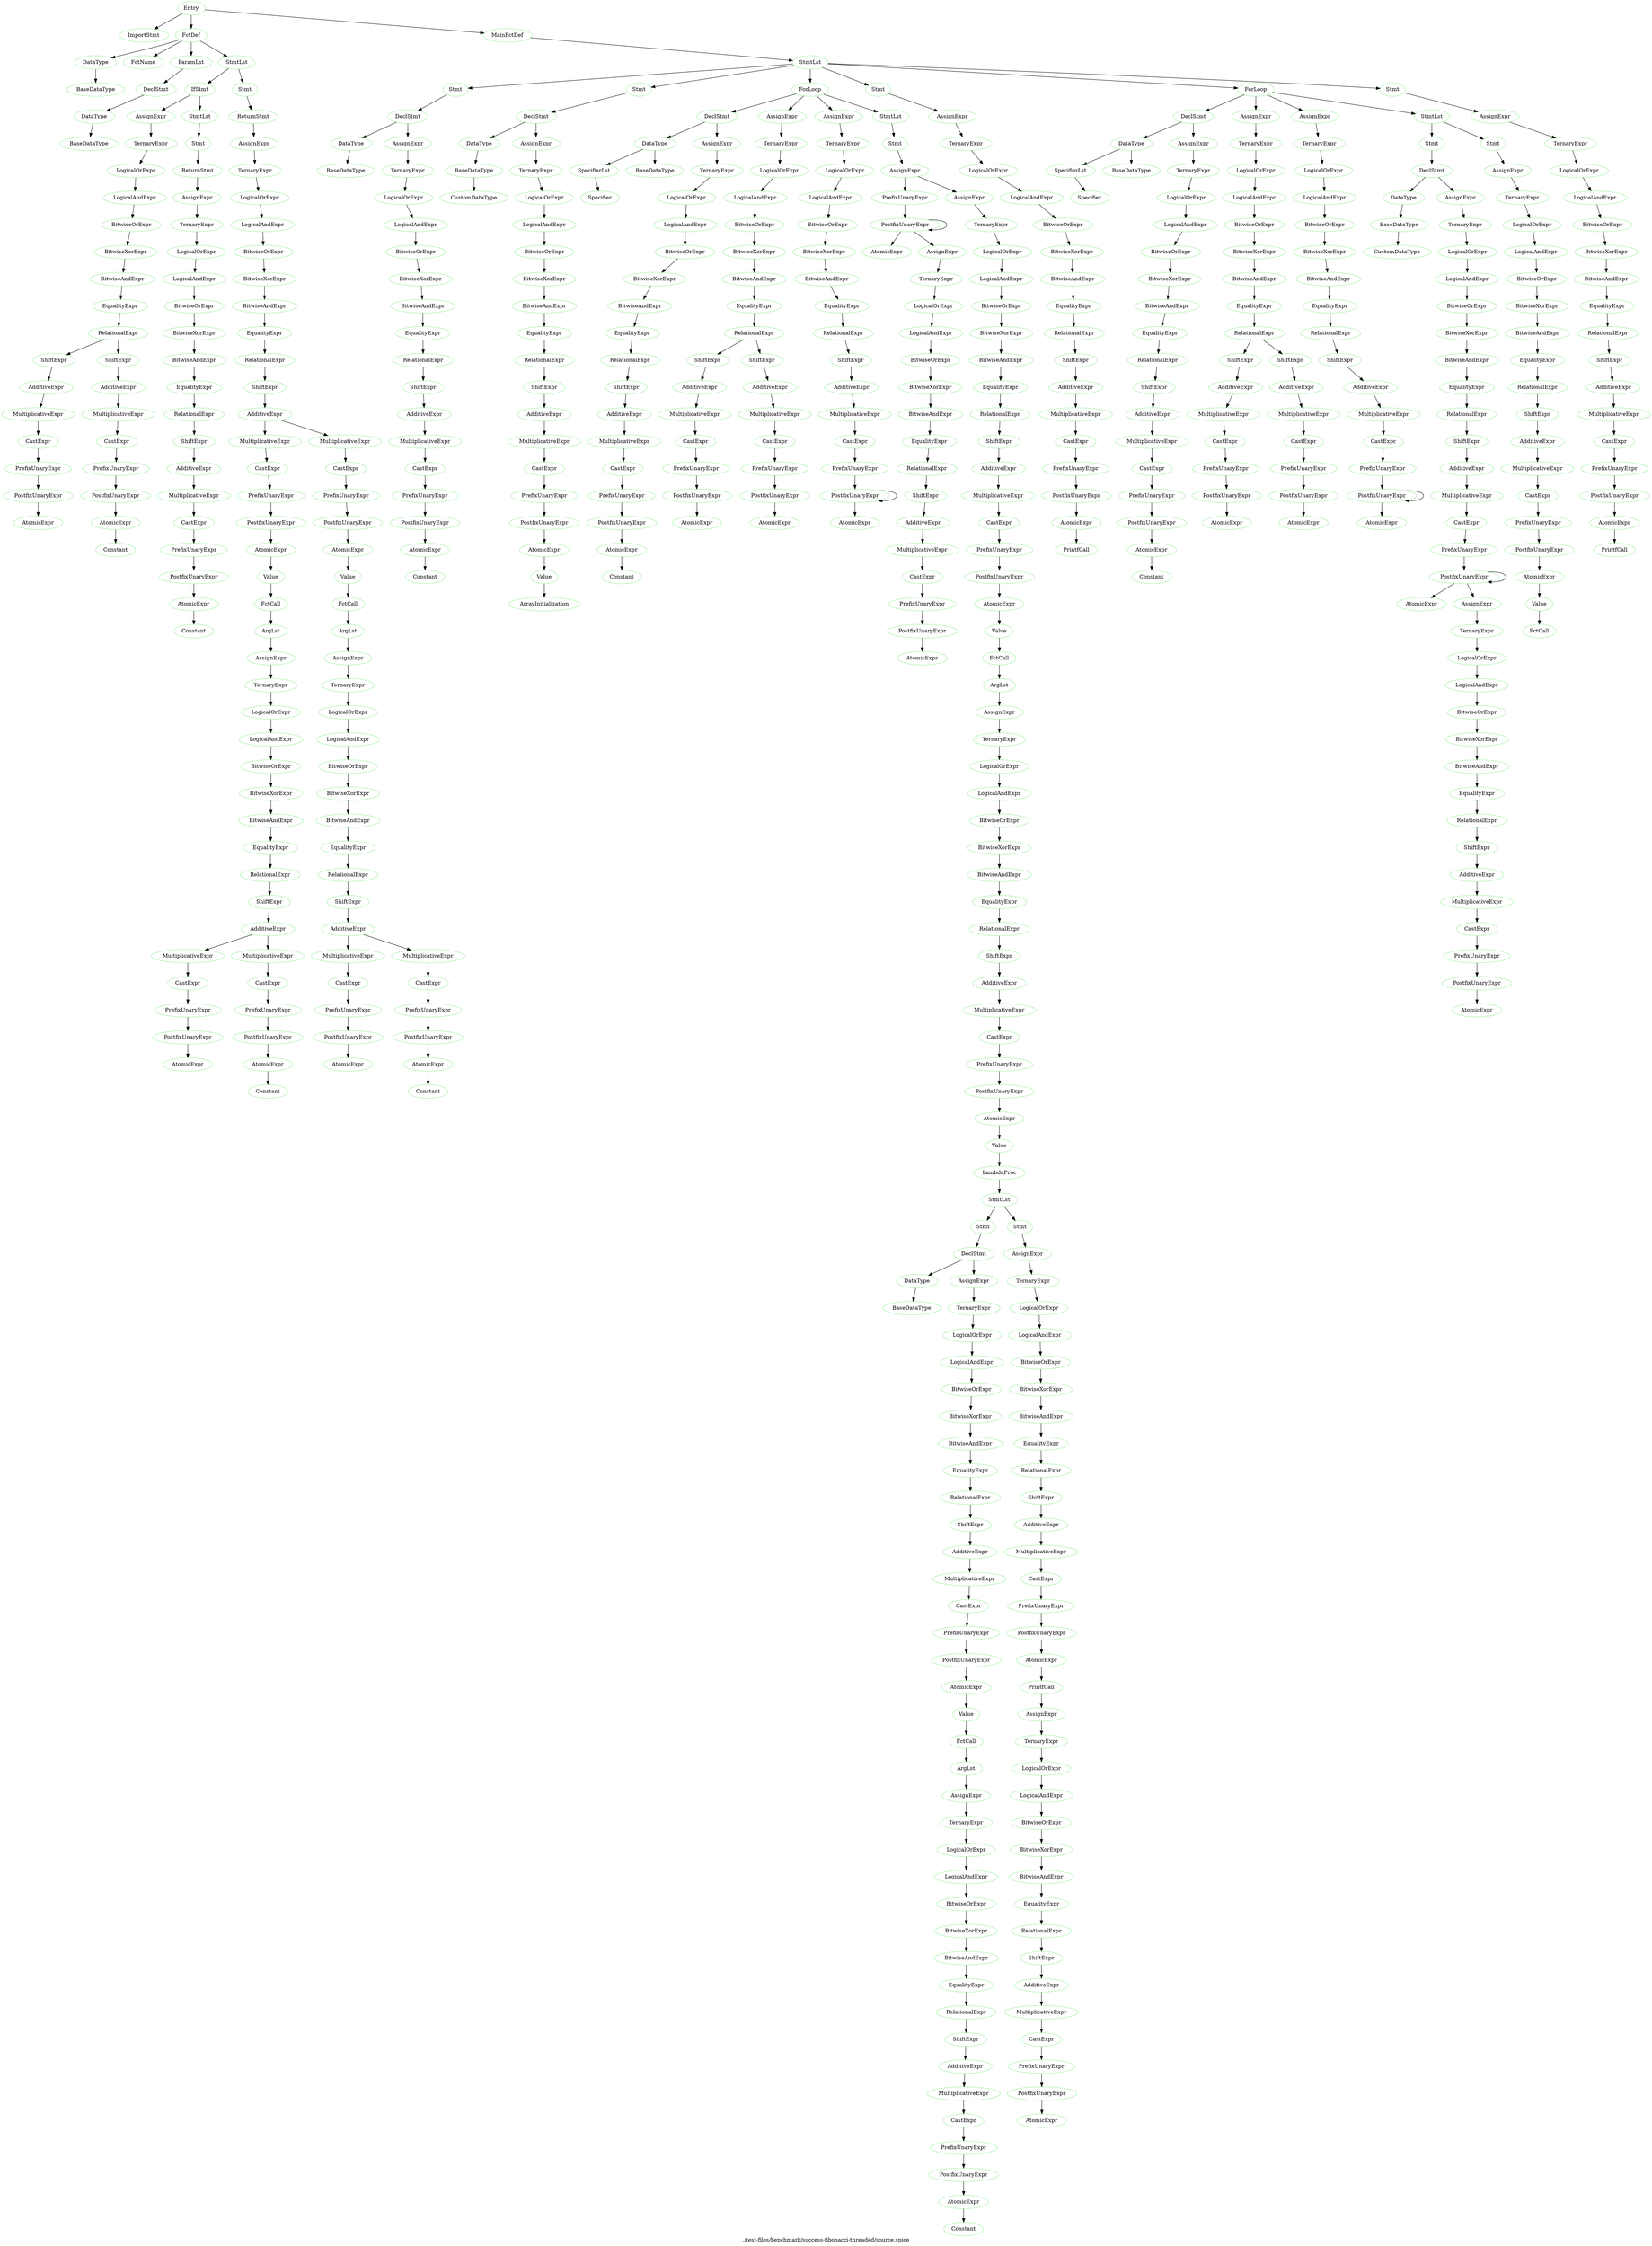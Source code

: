 digraph {
 rankdir="TB";
 label="./test-files/benchmark/success-fibonacci-threaded/source.spice";
 L1C1_Entry [color="lightgreen",label="Entry"];
 L1C1_ImportStmt [color="lightgreen",label="ImportStmt"];
 L1C1_Entry -> L1C1_ImportStmt;
 L3C1_FctDef [color="lightgreen",label="FctDef"];
 L1C1_Entry -> L3C1_FctDef;
 L3C3_DataType [color="lightgreen",label="DataType"];
 L3C1_FctDef -> L3C3_DataType;
 L3C3_BaseDataType [color="lightgreen",label="BaseDataType"];
 L3C3_DataType -> L3C3_BaseDataType;
 L3C8_FctName [color="lightgreen",label="FctName"];
 L3C1_FctDef -> L3C8_FctName;
 L3C12_ParamLst [color="lightgreen",label="ParamLst"];
 L3C1_FctDef -> L3C12_ParamLst;
 L3C12_DeclStmt [color="lightgreen",label="DeclStmt"];
 L3C12_ParamLst -> L3C12_DeclStmt;
 L3C12_DataType [color="lightgreen",label="DataType"];
 L3C12_DeclStmt -> L3C12_DataType;
 L3C12_BaseDataType [color="lightgreen",label="BaseDataType"];
 L3C12_DataType -> L3C12_BaseDataType;
 L4C5_StmtLst [color="lightgreen",label="StmtLst"];
 L3C1_FctDef -> L4C5_StmtLst;
 L4C5_IfStmt [color="lightgreen",label="IfStmt"];
 L4C5_StmtLst -> L4C5_IfStmt;
 L4C8_AssignExpr [color="lightgreen",label="AssignExpr"];
 L4C5_IfStmt -> L4C8_AssignExpr;
 L4C8_TernaryExpr [color="lightgreen",label="TernaryExpr"];
 L4C8_AssignExpr -> L4C8_TernaryExpr;
 L4C8_LogicalOrExpr [color="lightgreen",label="LogicalOrExpr"];
 L4C8_TernaryExpr -> L4C8_LogicalOrExpr;
 L4C8_LogicalAndExpr [color="lightgreen",label="LogicalAndExpr"];
 L4C8_LogicalOrExpr -> L4C8_LogicalAndExpr;
 L4C8_BitwiseOrExpr [color="lightgreen",label="BitwiseOrExpr"];
 L4C8_LogicalAndExpr -> L4C8_BitwiseOrExpr;
 L4C8_BitwiseXorExpr [color="lightgreen",label="BitwiseXorExpr"];
 L4C8_BitwiseOrExpr -> L4C8_BitwiseXorExpr;
 L4C8_BitwiseAndExpr [color="lightgreen",label="BitwiseAndExpr"];
 L4C8_BitwiseXorExpr -> L4C8_BitwiseAndExpr;
 L4C8_EqualityExpr [color="lightgreen",label="EqualityExpr"];
 L4C8_BitwiseAndExpr -> L4C8_EqualityExpr;
 L4C8_RelationalExpr [color="lightgreen",label="RelationalExpr"];
 L4C8_EqualityExpr -> L4C8_RelationalExpr;
 L4C8_ShiftExpr [color="lightgreen",label="ShiftExpr"];
 L4C8_RelationalExpr -> L4C8_ShiftExpr;
 L4C8_AdditiveExpr [color="lightgreen",label="AdditiveExpr"];
 L4C8_ShiftExpr -> L4C8_AdditiveExpr;
 L4C8_MultiplicativeExpr [color="lightgreen",label="MultiplicativeExpr"];
 L4C8_AdditiveExpr -> L4C8_MultiplicativeExpr;
 L4C8_CastExpr [color="lightgreen",label="CastExpr"];
 L4C8_MultiplicativeExpr -> L4C8_CastExpr;
 L4C8_PrefixUnaryExpr [color="lightgreen",label="PrefixUnaryExpr"];
 L4C8_CastExpr -> L4C8_PrefixUnaryExpr;
 L4C8_PostfixUnaryExpr [color="lightgreen",label="PostfixUnaryExpr"];
 L4C8_PrefixUnaryExpr -> L4C8_PostfixUnaryExpr;
 L4C8_AtomicExpr [color="lightgreen",label="AtomicExpr"];
 L4C8_PostfixUnaryExpr -> L4C8_AtomicExpr;
 L4C13_ShiftExpr [color="lightgreen",label="ShiftExpr"];
 L4C8_RelationalExpr -> L4C13_ShiftExpr;
 L4C13_AdditiveExpr [color="lightgreen",label="AdditiveExpr"];
 L4C13_ShiftExpr -> L4C13_AdditiveExpr;
 L4C13_MultiplicativeExpr [color="lightgreen",label="MultiplicativeExpr"];
 L4C13_AdditiveExpr -> L4C13_MultiplicativeExpr;
 L4C13_CastExpr [color="lightgreen",label="CastExpr"];
 L4C13_MultiplicativeExpr -> L4C13_CastExpr;
 L4C13_PrefixUnaryExpr [color="lightgreen",label="PrefixUnaryExpr"];
 L4C13_CastExpr -> L4C13_PrefixUnaryExpr;
 L4C13_PostfixUnaryExpr [color="lightgreen",label="PostfixUnaryExpr"];
 L4C13_PrefixUnaryExpr -> L4C13_PostfixUnaryExpr;
 L4C13_AtomicExpr [color="lightgreen",label="AtomicExpr"];
 L4C13_PostfixUnaryExpr -> L4C13_AtomicExpr;
 L4C13_Constant [color="lightgreen",label="Constant"];
 L4C13_AtomicExpr -> L4C13_Constant;
 L4C17_StmtLst [color="lightgreen",label="StmtLst"];
 L4C5_IfStmt -> L4C17_StmtLst;
 L4C17_Stmt [color="lightgreen",label="Stmt"];
 L4C17_StmtLst -> L4C17_Stmt;
 L4C17_ReturnStmt [color="lightgreen",label="ReturnStmt"];
 L4C17_Stmt -> L4C17_ReturnStmt;
 L4C24_AssignExpr [color="lightgreen",label="AssignExpr"];
 L4C17_ReturnStmt -> L4C24_AssignExpr;
 L4C24_TernaryExpr [color="lightgreen",label="TernaryExpr"];
 L4C24_AssignExpr -> L4C24_TernaryExpr;
 L4C24_LogicalOrExpr [color="lightgreen",label="LogicalOrExpr"];
 L4C24_TernaryExpr -> L4C24_LogicalOrExpr;
 L4C24_LogicalAndExpr [color="lightgreen",label="LogicalAndExpr"];
 L4C24_LogicalOrExpr -> L4C24_LogicalAndExpr;
 L4C24_BitwiseOrExpr [color="lightgreen",label="BitwiseOrExpr"];
 L4C24_LogicalAndExpr -> L4C24_BitwiseOrExpr;
 L4C24_BitwiseXorExpr [color="lightgreen",label="BitwiseXorExpr"];
 L4C24_BitwiseOrExpr -> L4C24_BitwiseXorExpr;
 L4C24_BitwiseAndExpr [color="lightgreen",label="BitwiseAndExpr"];
 L4C24_BitwiseXorExpr -> L4C24_BitwiseAndExpr;
 L4C24_EqualityExpr [color="lightgreen",label="EqualityExpr"];
 L4C24_BitwiseAndExpr -> L4C24_EqualityExpr;
 L4C24_RelationalExpr [color="lightgreen",label="RelationalExpr"];
 L4C24_EqualityExpr -> L4C24_RelationalExpr;
 L4C24_ShiftExpr [color="lightgreen",label="ShiftExpr"];
 L4C24_RelationalExpr -> L4C24_ShiftExpr;
 L4C24_AdditiveExpr [color="lightgreen",label="AdditiveExpr"];
 L4C24_ShiftExpr -> L4C24_AdditiveExpr;
 L4C24_MultiplicativeExpr [color="lightgreen",label="MultiplicativeExpr"];
 L4C24_AdditiveExpr -> L4C24_MultiplicativeExpr;
 L4C24_CastExpr [color="lightgreen",label="CastExpr"];
 L4C24_MultiplicativeExpr -> L4C24_CastExpr;
 L4C24_PrefixUnaryExpr [color="lightgreen",label="PrefixUnaryExpr"];
 L4C24_CastExpr -> L4C24_PrefixUnaryExpr;
 L4C24_PostfixUnaryExpr [color="lightgreen",label="PostfixUnaryExpr"];
 L4C24_PrefixUnaryExpr -> L4C24_PostfixUnaryExpr;
 L4C24_AtomicExpr [color="lightgreen",label="AtomicExpr"];
 L4C24_PostfixUnaryExpr -> L4C24_AtomicExpr;
 L4C24_Constant [color="lightgreen",label="Constant"];
 L4C24_AtomicExpr -> L4C24_Constant;
 L5C5_Stmt [color="lightgreen",label="Stmt"];
 L4C5_StmtLst -> L5C5_Stmt;
 L5C5_ReturnStmt [color="lightgreen",label="ReturnStmt"];
 L5C5_Stmt -> L5C5_ReturnStmt;
 L5C12_AssignExpr [color="lightgreen",label="AssignExpr"];
 L5C5_ReturnStmt -> L5C12_AssignExpr;
 L5C12_TernaryExpr [color="lightgreen",label="TernaryExpr"];
 L5C12_AssignExpr -> L5C12_TernaryExpr;
 L5C12_LogicalOrExpr [color="lightgreen",label="LogicalOrExpr"];
 L5C12_TernaryExpr -> L5C12_LogicalOrExpr;
 L5C12_LogicalAndExpr [color="lightgreen",label="LogicalAndExpr"];
 L5C12_LogicalOrExpr -> L5C12_LogicalAndExpr;
 L5C12_BitwiseOrExpr [color="lightgreen",label="BitwiseOrExpr"];
 L5C12_LogicalAndExpr -> L5C12_BitwiseOrExpr;
 L5C12_BitwiseXorExpr [color="lightgreen",label="BitwiseXorExpr"];
 L5C12_BitwiseOrExpr -> L5C12_BitwiseXorExpr;
 L5C12_BitwiseAndExpr [color="lightgreen",label="BitwiseAndExpr"];
 L5C12_BitwiseXorExpr -> L5C12_BitwiseAndExpr;
 L5C12_EqualityExpr [color="lightgreen",label="EqualityExpr"];
 L5C12_BitwiseAndExpr -> L5C12_EqualityExpr;
 L5C12_RelationalExpr [color="lightgreen",label="RelationalExpr"];
 L5C12_EqualityExpr -> L5C12_RelationalExpr;
 L5C12_ShiftExpr [color="lightgreen",label="ShiftExpr"];
 L5C12_RelationalExpr -> L5C12_ShiftExpr;
 L5C12_AdditiveExpr [color="lightgreen",label="AdditiveExpr"];
 L5C12_ShiftExpr -> L5C12_AdditiveExpr;
 L5C12_MultiplicativeExpr [color="lightgreen",label="MultiplicativeExpr"];
 L5C12_AdditiveExpr -> L5C12_MultiplicativeExpr;
 L5C12_CastExpr [color="lightgreen",label="CastExpr"];
 L5C12_MultiplicativeExpr -> L5C12_CastExpr;
 L5C12_PrefixUnaryExpr [color="lightgreen",label="PrefixUnaryExpr"];
 L5C12_CastExpr -> L5C12_PrefixUnaryExpr;
 L5C12_PostfixUnaryExpr [color="lightgreen",label="PostfixUnaryExpr"];
 L5C12_PrefixUnaryExpr -> L5C12_PostfixUnaryExpr;
 L5C12_AtomicExpr [color="lightgreen",label="AtomicExpr"];
 L5C12_PostfixUnaryExpr -> L5C12_AtomicExpr;
 L5C12_Value [color="lightgreen",label="Value"];
 L5C12_AtomicExpr -> L5C12_Value;
 L5C12_FctCall [color="lightgreen",label="FctCall"];
 L5C12_Value -> L5C12_FctCall;
 L5C16_ArgLst [color="lightgreen",label="ArgLst"];
 L5C12_FctCall -> L5C16_ArgLst;
 L5C16_AssignExpr [color="lightgreen",label="AssignExpr"];
 L5C16_ArgLst -> L5C16_AssignExpr;
 L5C16_TernaryExpr [color="lightgreen",label="TernaryExpr"];
 L5C16_AssignExpr -> L5C16_TernaryExpr;
 L5C16_LogicalOrExpr [color="lightgreen",label="LogicalOrExpr"];
 L5C16_TernaryExpr -> L5C16_LogicalOrExpr;
 L5C16_LogicalAndExpr [color="lightgreen",label="LogicalAndExpr"];
 L5C16_LogicalOrExpr -> L5C16_LogicalAndExpr;
 L5C16_BitwiseOrExpr [color="lightgreen",label="BitwiseOrExpr"];
 L5C16_LogicalAndExpr -> L5C16_BitwiseOrExpr;
 L5C16_BitwiseXorExpr [color="lightgreen",label="BitwiseXorExpr"];
 L5C16_BitwiseOrExpr -> L5C16_BitwiseXorExpr;
 L5C16_BitwiseAndExpr [color="lightgreen",label="BitwiseAndExpr"];
 L5C16_BitwiseXorExpr -> L5C16_BitwiseAndExpr;
 L5C16_EqualityExpr [color="lightgreen",label="EqualityExpr"];
 L5C16_BitwiseAndExpr -> L5C16_EqualityExpr;
 L5C16_RelationalExpr [color="lightgreen",label="RelationalExpr"];
 L5C16_EqualityExpr -> L5C16_RelationalExpr;
 L5C16_ShiftExpr [color="lightgreen",label="ShiftExpr"];
 L5C16_RelationalExpr -> L5C16_ShiftExpr;
 L5C16_AdditiveExpr [color="lightgreen",label="AdditiveExpr"];
 L5C16_ShiftExpr -> L5C16_AdditiveExpr;
 L5C16_MultiplicativeExpr [color="lightgreen",label="MultiplicativeExpr"];
 L5C16_AdditiveExpr -> L5C16_MultiplicativeExpr;
 L5C16_CastExpr [color="lightgreen",label="CastExpr"];
 L5C16_MultiplicativeExpr -> L5C16_CastExpr;
 L5C16_PrefixUnaryExpr [color="lightgreen",label="PrefixUnaryExpr"];
 L5C16_CastExpr -> L5C16_PrefixUnaryExpr;
 L5C16_PostfixUnaryExpr [color="lightgreen",label="PostfixUnaryExpr"];
 L5C16_PrefixUnaryExpr -> L5C16_PostfixUnaryExpr;
 L5C16_AtomicExpr [color="lightgreen",label="AtomicExpr"];
 L5C16_PostfixUnaryExpr -> L5C16_AtomicExpr;
 L5C20_MultiplicativeExpr [color="lightgreen",label="MultiplicativeExpr"];
 L5C16_AdditiveExpr -> L5C20_MultiplicativeExpr;
 L5C20_CastExpr [color="lightgreen",label="CastExpr"];
 L5C20_MultiplicativeExpr -> L5C20_CastExpr;
 L5C20_PrefixUnaryExpr [color="lightgreen",label="PrefixUnaryExpr"];
 L5C20_CastExpr -> L5C20_PrefixUnaryExpr;
 L5C20_PostfixUnaryExpr [color="lightgreen",label="PostfixUnaryExpr"];
 L5C20_PrefixUnaryExpr -> L5C20_PostfixUnaryExpr;
 L5C20_AtomicExpr [color="lightgreen",label="AtomicExpr"];
 L5C20_PostfixUnaryExpr -> L5C20_AtomicExpr;
 L5C20_Constant [color="lightgreen",label="Constant"];
 L5C20_AtomicExpr -> L5C20_Constant;
 L5C25_MultiplicativeExpr [color="lightgreen",label="MultiplicativeExpr"];
 L5C12_AdditiveExpr -> L5C25_MultiplicativeExpr;
 L5C25_CastExpr [color="lightgreen",label="CastExpr"];
 L5C25_MultiplicativeExpr -> L5C25_CastExpr;
 L5C25_PrefixUnaryExpr [color="lightgreen",label="PrefixUnaryExpr"];
 L5C25_CastExpr -> L5C25_PrefixUnaryExpr;
 L5C25_PostfixUnaryExpr [color="lightgreen",label="PostfixUnaryExpr"];
 L5C25_PrefixUnaryExpr -> L5C25_PostfixUnaryExpr;
 L5C25_AtomicExpr [color="lightgreen",label="AtomicExpr"];
 L5C25_PostfixUnaryExpr -> L5C25_AtomicExpr;
 L5C25_Value [color="lightgreen",label="Value"];
 L5C25_AtomicExpr -> L5C25_Value;
 L5C25_FctCall [color="lightgreen",label="FctCall"];
 L5C25_Value -> L5C25_FctCall;
 L5C29_ArgLst [color="lightgreen",label="ArgLst"];
 L5C25_FctCall -> L5C29_ArgLst;
 L5C29_AssignExpr [color="lightgreen",label="AssignExpr"];
 L5C29_ArgLst -> L5C29_AssignExpr;
 L5C29_TernaryExpr [color="lightgreen",label="TernaryExpr"];
 L5C29_AssignExpr -> L5C29_TernaryExpr;
 L5C29_LogicalOrExpr [color="lightgreen",label="LogicalOrExpr"];
 L5C29_TernaryExpr -> L5C29_LogicalOrExpr;
 L5C29_LogicalAndExpr [color="lightgreen",label="LogicalAndExpr"];
 L5C29_LogicalOrExpr -> L5C29_LogicalAndExpr;
 L5C29_BitwiseOrExpr [color="lightgreen",label="BitwiseOrExpr"];
 L5C29_LogicalAndExpr -> L5C29_BitwiseOrExpr;
 L5C29_BitwiseXorExpr [color="lightgreen",label="BitwiseXorExpr"];
 L5C29_BitwiseOrExpr -> L5C29_BitwiseXorExpr;
 L5C29_BitwiseAndExpr [color="lightgreen",label="BitwiseAndExpr"];
 L5C29_BitwiseXorExpr -> L5C29_BitwiseAndExpr;
 L5C29_EqualityExpr [color="lightgreen",label="EqualityExpr"];
 L5C29_BitwiseAndExpr -> L5C29_EqualityExpr;
 L5C29_RelationalExpr [color="lightgreen",label="RelationalExpr"];
 L5C29_EqualityExpr -> L5C29_RelationalExpr;
 L5C29_ShiftExpr [color="lightgreen",label="ShiftExpr"];
 L5C29_RelationalExpr -> L5C29_ShiftExpr;
 L5C29_AdditiveExpr [color="lightgreen",label="AdditiveExpr"];
 L5C29_ShiftExpr -> L5C29_AdditiveExpr;
 L5C29_MultiplicativeExpr [color="lightgreen",label="MultiplicativeExpr"];
 L5C29_AdditiveExpr -> L5C29_MultiplicativeExpr;
 L5C29_CastExpr [color="lightgreen",label="CastExpr"];
 L5C29_MultiplicativeExpr -> L5C29_CastExpr;
 L5C29_PrefixUnaryExpr [color="lightgreen",label="PrefixUnaryExpr"];
 L5C29_CastExpr -> L5C29_PrefixUnaryExpr;
 L5C29_PostfixUnaryExpr [color="lightgreen",label="PostfixUnaryExpr"];
 L5C29_PrefixUnaryExpr -> L5C29_PostfixUnaryExpr;
 L5C29_AtomicExpr [color="lightgreen",label="AtomicExpr"];
 L5C29_PostfixUnaryExpr -> L5C29_AtomicExpr;
 L5C33_MultiplicativeExpr [color="lightgreen",label="MultiplicativeExpr"];
 L5C29_AdditiveExpr -> L5C33_MultiplicativeExpr;
 L5C33_CastExpr [color="lightgreen",label="CastExpr"];
 L5C33_MultiplicativeExpr -> L5C33_CastExpr;
 L5C33_PrefixUnaryExpr [color="lightgreen",label="PrefixUnaryExpr"];
 L5C33_CastExpr -> L5C33_PrefixUnaryExpr;
 L5C33_PostfixUnaryExpr [color="lightgreen",label="PostfixUnaryExpr"];
 L5C33_PrefixUnaryExpr -> L5C33_PostfixUnaryExpr;
 L5C33_AtomicExpr [color="lightgreen",label="AtomicExpr"];
 L5C33_PostfixUnaryExpr -> L5C33_AtomicExpr;
 L5C33_Constant [color="lightgreen",label="Constant"];
 L5C33_AtomicExpr -> L5C33_Constant;
 L8C1_MainFctDef [color="lightgreen",label="MainFctDef"];
 L1C1_Entry -> L8C1_MainFctDef;
 L9C5_StmtLst [color="lightgreen",label="StmtLst"];
 L8C1_MainFctDef -> L9C5_StmtLst;
 L9C5_Stmt [color="lightgreen",label="Stmt"];
 L9C5_StmtLst -> L9C5_Stmt;
 L9C5_DeclStmt [color="lightgreen",label="DeclStmt"];
 L9C5_Stmt -> L9C5_DeclStmt;
 L9C5_DataType [color="lightgreen",label="DataType"];
 L9C5_DeclStmt -> L9C5_DataType;
 L9C5_BaseDataType [color="lightgreen",label="BaseDataType"];
 L9C5_DataType -> L9C5_BaseDataType;
 L9C23_AssignExpr [color="lightgreen",label="AssignExpr"];
 L9C5_DeclStmt -> L9C23_AssignExpr;
 L9C23_TernaryExpr [color="lightgreen",label="TernaryExpr"];
 L9C23_AssignExpr -> L9C23_TernaryExpr;
 L9C23_LogicalOrExpr [color="lightgreen",label="LogicalOrExpr"];
 L9C23_TernaryExpr -> L9C23_LogicalOrExpr;
 L9C23_LogicalAndExpr [color="lightgreen",label="LogicalAndExpr"];
 L9C23_LogicalOrExpr -> L9C23_LogicalAndExpr;
 L9C23_BitwiseOrExpr [color="lightgreen",label="BitwiseOrExpr"];
 L9C23_LogicalAndExpr -> L9C23_BitwiseOrExpr;
 L9C23_BitwiseXorExpr [color="lightgreen",label="BitwiseXorExpr"];
 L9C23_BitwiseOrExpr -> L9C23_BitwiseXorExpr;
 L9C23_BitwiseAndExpr [color="lightgreen",label="BitwiseAndExpr"];
 L9C23_BitwiseXorExpr -> L9C23_BitwiseAndExpr;
 L9C23_EqualityExpr [color="lightgreen",label="EqualityExpr"];
 L9C23_BitwiseAndExpr -> L9C23_EqualityExpr;
 L9C23_RelationalExpr [color="lightgreen",label="RelationalExpr"];
 L9C23_EqualityExpr -> L9C23_RelationalExpr;
 L9C23_ShiftExpr [color="lightgreen",label="ShiftExpr"];
 L9C23_RelationalExpr -> L9C23_ShiftExpr;
 L9C23_AdditiveExpr [color="lightgreen",label="AdditiveExpr"];
 L9C23_ShiftExpr -> L9C23_AdditiveExpr;
 L9C23_MultiplicativeExpr [color="lightgreen",label="MultiplicativeExpr"];
 L9C23_AdditiveExpr -> L9C23_MultiplicativeExpr;
 L9C23_CastExpr [color="lightgreen",label="CastExpr"];
 L9C23_MultiplicativeExpr -> L9C23_CastExpr;
 L9C23_PrefixUnaryExpr [color="lightgreen",label="PrefixUnaryExpr"];
 L9C23_CastExpr -> L9C23_PrefixUnaryExpr;
 L9C23_PostfixUnaryExpr [color="lightgreen",label="PostfixUnaryExpr"];
 L9C23_PrefixUnaryExpr -> L9C23_PostfixUnaryExpr;
 L9C23_AtomicExpr [color="lightgreen",label="AtomicExpr"];
 L9C23_PostfixUnaryExpr -> L9C23_AtomicExpr;
 L9C23_Constant [color="lightgreen",label="Constant"];
 L9C23_AtomicExpr -> L9C23_Constant;
 L10C5_Stmt [color="lightgreen",label="Stmt"];
 L9C5_StmtLst -> L10C5_Stmt;
 L10C5_DeclStmt [color="lightgreen",label="DeclStmt"];
 L10C5_Stmt -> L10C5_DeclStmt;
 L10C5_DataType [color="lightgreen",label="DataType"];
 L10C5_DeclStmt -> L10C5_DataType;
 L10C5_BaseDataType [color="lightgreen",label="BaseDataType"];
 L10C5_DataType -> L10C5_BaseDataType;
 L10C5_CustomDataType [color="lightgreen",label="CustomDataType"];
 L10C5_BaseDataType -> L10C5_CustomDataType;
 L10C25_AssignExpr [color="lightgreen",label="AssignExpr"];
 L10C5_DeclStmt -> L10C25_AssignExpr;
 L10C25_TernaryExpr [color="lightgreen",label="TernaryExpr"];
 L10C25_AssignExpr -> L10C25_TernaryExpr;
 L10C25_LogicalOrExpr [color="lightgreen",label="LogicalOrExpr"];
 L10C25_TernaryExpr -> L10C25_LogicalOrExpr;
 L10C25_LogicalAndExpr [color="lightgreen",label="LogicalAndExpr"];
 L10C25_LogicalOrExpr -> L10C25_LogicalAndExpr;
 L10C25_BitwiseOrExpr [color="lightgreen",label="BitwiseOrExpr"];
 L10C25_LogicalAndExpr -> L10C25_BitwiseOrExpr;
 L10C25_BitwiseXorExpr [color="lightgreen",label="BitwiseXorExpr"];
 L10C25_BitwiseOrExpr -> L10C25_BitwiseXorExpr;
 L10C25_BitwiseAndExpr [color="lightgreen",label="BitwiseAndExpr"];
 L10C25_BitwiseXorExpr -> L10C25_BitwiseAndExpr;
 L10C25_EqualityExpr [color="lightgreen",label="EqualityExpr"];
 L10C25_BitwiseAndExpr -> L10C25_EqualityExpr;
 L10C25_RelationalExpr [color="lightgreen",label="RelationalExpr"];
 L10C25_EqualityExpr -> L10C25_RelationalExpr;
 L10C25_ShiftExpr [color="lightgreen",label="ShiftExpr"];
 L10C25_RelationalExpr -> L10C25_ShiftExpr;
 L10C25_AdditiveExpr [color="lightgreen",label="AdditiveExpr"];
 L10C25_ShiftExpr -> L10C25_AdditiveExpr;
 L10C25_MultiplicativeExpr [color="lightgreen",label="MultiplicativeExpr"];
 L10C25_AdditiveExpr -> L10C25_MultiplicativeExpr;
 L10C25_CastExpr [color="lightgreen",label="CastExpr"];
 L10C25_MultiplicativeExpr -> L10C25_CastExpr;
 L10C25_PrefixUnaryExpr [color="lightgreen",label="PrefixUnaryExpr"];
 L10C25_CastExpr -> L10C25_PrefixUnaryExpr;
 L10C25_PostfixUnaryExpr [color="lightgreen",label="PostfixUnaryExpr"];
 L10C25_PrefixUnaryExpr -> L10C25_PostfixUnaryExpr;
 L10C25_AtomicExpr [color="lightgreen",label="AtomicExpr"];
 L10C25_PostfixUnaryExpr -> L10C25_AtomicExpr;
 L10C25_Value [color="lightgreen",label="Value"];
 L10C25_AtomicExpr -> L10C25_Value;
 L10C25_ArrayInitialization [color="lightgreen",label="ArrayInitialization"];
 L10C25_Value -> L10C25_ArrayInitialization;
 L11C5_ForLoop [color="lightgreen",label="ForLoop"];
 L9C5_StmtLst -> L11C5_ForLoop;
 L11C9_DeclStmt [color="lightgreen",label="DeclStmt"];
 L11C5_ForLoop -> L11C9_DeclStmt;
 L11C9_DataType [color="lightgreen",label="DataType"];
 L11C9_DeclStmt -> L11C9_DataType;
 L11C9_SpecifierLst [color="lightgreen",label="SpecifierLst"];
 L11C9_DataType -> L11C9_SpecifierLst;
 L11C9_Specifier [color="lightgreen",label="Specifier"];
 L11C9_SpecifierLst -> L11C9_Specifier;
 L11C18_BaseDataType [color="lightgreen",label="BaseDataType"];
 L11C9_DataType -> L11C18_BaseDataType;
 L11C26_AssignExpr [color="lightgreen",label="AssignExpr"];
 L11C9_DeclStmt -> L11C26_AssignExpr;
 L11C26_TernaryExpr [color="lightgreen",label="TernaryExpr"];
 L11C26_AssignExpr -> L11C26_TernaryExpr;
 L11C26_LogicalOrExpr [color="lightgreen",label="LogicalOrExpr"];
 L11C26_TernaryExpr -> L11C26_LogicalOrExpr;
 L11C26_LogicalAndExpr [color="lightgreen",label="LogicalAndExpr"];
 L11C26_LogicalOrExpr -> L11C26_LogicalAndExpr;
 L11C26_BitwiseOrExpr [color="lightgreen",label="BitwiseOrExpr"];
 L11C26_LogicalAndExpr -> L11C26_BitwiseOrExpr;
 L11C26_BitwiseXorExpr [color="lightgreen",label="BitwiseXorExpr"];
 L11C26_BitwiseOrExpr -> L11C26_BitwiseXorExpr;
 L11C26_BitwiseAndExpr [color="lightgreen",label="BitwiseAndExpr"];
 L11C26_BitwiseXorExpr -> L11C26_BitwiseAndExpr;
 L11C26_EqualityExpr [color="lightgreen",label="EqualityExpr"];
 L11C26_BitwiseAndExpr -> L11C26_EqualityExpr;
 L11C26_RelationalExpr [color="lightgreen",label="RelationalExpr"];
 L11C26_EqualityExpr -> L11C26_RelationalExpr;
 L11C26_ShiftExpr [color="lightgreen",label="ShiftExpr"];
 L11C26_RelationalExpr -> L11C26_ShiftExpr;
 L11C26_AdditiveExpr [color="lightgreen",label="AdditiveExpr"];
 L11C26_ShiftExpr -> L11C26_AdditiveExpr;
 L11C26_MultiplicativeExpr [color="lightgreen",label="MultiplicativeExpr"];
 L11C26_AdditiveExpr -> L11C26_MultiplicativeExpr;
 L11C26_CastExpr [color="lightgreen",label="CastExpr"];
 L11C26_MultiplicativeExpr -> L11C26_CastExpr;
 L11C26_PrefixUnaryExpr [color="lightgreen",label="PrefixUnaryExpr"];
 L11C26_CastExpr -> L11C26_PrefixUnaryExpr;
 L11C26_PostfixUnaryExpr [color="lightgreen",label="PostfixUnaryExpr"];
 L11C26_PrefixUnaryExpr -> L11C26_PostfixUnaryExpr;
 L11C26_AtomicExpr [color="lightgreen",label="AtomicExpr"];
 L11C26_PostfixUnaryExpr -> L11C26_AtomicExpr;
 L11C26_Constant [color="lightgreen",label="Constant"];
 L11C26_AtomicExpr -> L11C26_Constant;
 L11C29_AssignExpr [color="lightgreen",label="AssignExpr"];
 L11C5_ForLoop -> L11C29_AssignExpr;
 L11C29_TernaryExpr [color="lightgreen",label="TernaryExpr"];
 L11C29_AssignExpr -> L11C29_TernaryExpr;
 L11C29_LogicalOrExpr [color="lightgreen",label="LogicalOrExpr"];
 L11C29_TernaryExpr -> L11C29_LogicalOrExpr;
 L11C29_LogicalAndExpr [color="lightgreen",label="LogicalAndExpr"];
 L11C29_LogicalOrExpr -> L11C29_LogicalAndExpr;
 L11C29_BitwiseOrExpr [color="lightgreen",label="BitwiseOrExpr"];
 L11C29_LogicalAndExpr -> L11C29_BitwiseOrExpr;
 L11C29_BitwiseXorExpr [color="lightgreen",label="BitwiseXorExpr"];
 L11C29_BitwiseOrExpr -> L11C29_BitwiseXorExpr;
 L11C29_BitwiseAndExpr [color="lightgreen",label="BitwiseAndExpr"];
 L11C29_BitwiseXorExpr -> L11C29_BitwiseAndExpr;
 L11C29_EqualityExpr [color="lightgreen",label="EqualityExpr"];
 L11C29_BitwiseAndExpr -> L11C29_EqualityExpr;
 L11C29_RelationalExpr [color="lightgreen",label="RelationalExpr"];
 L11C29_EqualityExpr -> L11C29_RelationalExpr;
 L11C29_ShiftExpr [color="lightgreen",label="ShiftExpr"];
 L11C29_RelationalExpr -> L11C29_ShiftExpr;
 L11C29_AdditiveExpr [color="lightgreen",label="AdditiveExpr"];
 L11C29_ShiftExpr -> L11C29_AdditiveExpr;
 L11C29_MultiplicativeExpr [color="lightgreen",label="MultiplicativeExpr"];
 L11C29_AdditiveExpr -> L11C29_MultiplicativeExpr;
 L11C29_CastExpr [color="lightgreen",label="CastExpr"];
 L11C29_MultiplicativeExpr -> L11C29_CastExpr;
 L11C29_PrefixUnaryExpr [color="lightgreen",label="PrefixUnaryExpr"];
 L11C29_CastExpr -> L11C29_PrefixUnaryExpr;
 L11C29_PostfixUnaryExpr [color="lightgreen",label="PostfixUnaryExpr"];
 L11C29_PrefixUnaryExpr -> L11C29_PostfixUnaryExpr;
 L11C29_AtomicExpr [color="lightgreen",label="AtomicExpr"];
 L11C29_PostfixUnaryExpr -> L11C29_AtomicExpr;
 L11C33_ShiftExpr [color="lightgreen",label="ShiftExpr"];
 L11C29_RelationalExpr -> L11C33_ShiftExpr;
 L11C33_AdditiveExpr [color="lightgreen",label="AdditiveExpr"];
 L11C33_ShiftExpr -> L11C33_AdditiveExpr;
 L11C33_MultiplicativeExpr [color="lightgreen",label="MultiplicativeExpr"];
 L11C33_AdditiveExpr -> L11C33_MultiplicativeExpr;
 L11C33_CastExpr [color="lightgreen",label="CastExpr"];
 L11C33_MultiplicativeExpr -> L11C33_CastExpr;
 L11C33_PrefixUnaryExpr [color="lightgreen",label="PrefixUnaryExpr"];
 L11C33_CastExpr -> L11C33_PrefixUnaryExpr;
 L11C33_PostfixUnaryExpr [color="lightgreen",label="PostfixUnaryExpr"];
 L11C33_PrefixUnaryExpr -> L11C33_PostfixUnaryExpr;
 L11C33_AtomicExpr [color="lightgreen",label="AtomicExpr"];
 L11C33_PostfixUnaryExpr -> L11C33_AtomicExpr;
 L11C46_AssignExpr [color="lightgreen",label="AssignExpr"];
 L11C5_ForLoop -> L11C46_AssignExpr;
 L11C46_TernaryExpr [color="lightgreen",label="TernaryExpr"];
 L11C46_AssignExpr -> L11C46_TernaryExpr;
 L11C46_LogicalOrExpr [color="lightgreen",label="LogicalOrExpr"];
 L11C46_TernaryExpr -> L11C46_LogicalOrExpr;
 L11C46_LogicalAndExpr [color="lightgreen",label="LogicalAndExpr"];
 L11C46_LogicalOrExpr -> L11C46_LogicalAndExpr;
 L11C46_BitwiseOrExpr [color="lightgreen",label="BitwiseOrExpr"];
 L11C46_LogicalAndExpr -> L11C46_BitwiseOrExpr;
 L11C46_BitwiseXorExpr [color="lightgreen",label="BitwiseXorExpr"];
 L11C46_BitwiseOrExpr -> L11C46_BitwiseXorExpr;
 L11C46_BitwiseAndExpr [color="lightgreen",label="BitwiseAndExpr"];
 L11C46_BitwiseXorExpr -> L11C46_BitwiseAndExpr;
 L11C46_EqualityExpr [color="lightgreen",label="EqualityExpr"];
 L11C46_BitwiseAndExpr -> L11C46_EqualityExpr;
 L11C46_RelationalExpr [color="lightgreen",label="RelationalExpr"];
 L11C46_EqualityExpr -> L11C46_RelationalExpr;
 L11C46_ShiftExpr [color="lightgreen",label="ShiftExpr"];
 L11C46_RelationalExpr -> L11C46_ShiftExpr;
 L11C46_AdditiveExpr [color="lightgreen",label="AdditiveExpr"];
 L11C46_ShiftExpr -> L11C46_AdditiveExpr;
 L11C46_MultiplicativeExpr [color="lightgreen",label="MultiplicativeExpr"];
 L11C46_AdditiveExpr -> L11C46_MultiplicativeExpr;
 L11C46_CastExpr [color="lightgreen",label="CastExpr"];
 L11C46_MultiplicativeExpr -> L11C46_CastExpr;
 L11C46_PrefixUnaryExpr [color="lightgreen",label="PrefixUnaryExpr"];
 L11C46_CastExpr -> L11C46_PrefixUnaryExpr;
 L11C46_PostfixUnaryExpr [color="lightgreen",label="PostfixUnaryExpr"];
 L11C46_PrefixUnaryExpr -> L11C46_PostfixUnaryExpr;
 L11C46_PostfixUnaryExpr [color="lightgreen",label="PostfixUnaryExpr"];
 L11C46_PostfixUnaryExpr -> L11C46_PostfixUnaryExpr;
 L11C46_AtomicExpr [color="lightgreen",label="AtomicExpr"];
 L11C46_PostfixUnaryExpr -> L11C46_AtomicExpr;
 L12C9_StmtLst [color="lightgreen",label="StmtLst"];
 L11C5_ForLoop -> L12C9_StmtLst;
 L12C9_Stmt [color="lightgreen",label="Stmt"];
 L12C9_StmtLst -> L12C9_Stmt;
 L12C9_AssignExpr [color="lightgreen",label="AssignExpr"];
 L12C9_Stmt -> L12C9_AssignExpr;
 L12C9_PrefixUnaryExpr [color="lightgreen",label="PrefixUnaryExpr"];
 L12C9_AssignExpr -> L12C9_PrefixUnaryExpr;
 L12C9_PostfixUnaryExpr [color="lightgreen",label="PostfixUnaryExpr"];
 L12C9_PrefixUnaryExpr -> L12C9_PostfixUnaryExpr;
 L12C9_PostfixUnaryExpr [color="lightgreen",label="PostfixUnaryExpr"];
 L12C9_PostfixUnaryExpr -> L12C9_PostfixUnaryExpr;
 L12C9_AtomicExpr [color="lightgreen",label="AtomicExpr"];
 L12C9_PostfixUnaryExpr -> L12C9_AtomicExpr;
 L12C17_AssignExpr [color="lightgreen",label="AssignExpr"];
 L12C9_PostfixUnaryExpr -> L12C17_AssignExpr;
 L12C17_TernaryExpr [color="lightgreen",label="TernaryExpr"];
 L12C17_AssignExpr -> L12C17_TernaryExpr;
 L12C17_LogicalOrExpr [color="lightgreen",label="LogicalOrExpr"];
 L12C17_TernaryExpr -> L12C17_LogicalOrExpr;
 L12C17_LogicalAndExpr [color="lightgreen",label="LogicalAndExpr"];
 L12C17_LogicalOrExpr -> L12C17_LogicalAndExpr;
 L12C17_BitwiseOrExpr [color="lightgreen",label="BitwiseOrExpr"];
 L12C17_LogicalAndExpr -> L12C17_BitwiseOrExpr;
 L12C17_BitwiseXorExpr [color="lightgreen",label="BitwiseXorExpr"];
 L12C17_BitwiseOrExpr -> L12C17_BitwiseXorExpr;
 L12C17_BitwiseAndExpr [color="lightgreen",label="BitwiseAndExpr"];
 L12C17_BitwiseXorExpr -> L12C17_BitwiseAndExpr;
 L12C17_EqualityExpr [color="lightgreen",label="EqualityExpr"];
 L12C17_BitwiseAndExpr -> L12C17_EqualityExpr;
 L12C17_RelationalExpr [color="lightgreen",label="RelationalExpr"];
 L12C17_EqualityExpr -> L12C17_RelationalExpr;
 L12C17_ShiftExpr [color="lightgreen",label="ShiftExpr"];
 L12C17_RelationalExpr -> L12C17_ShiftExpr;
 L12C17_AdditiveExpr [color="lightgreen",label="AdditiveExpr"];
 L12C17_ShiftExpr -> L12C17_AdditiveExpr;
 L12C17_MultiplicativeExpr [color="lightgreen",label="MultiplicativeExpr"];
 L12C17_AdditiveExpr -> L12C17_MultiplicativeExpr;
 L12C17_CastExpr [color="lightgreen",label="CastExpr"];
 L12C17_MultiplicativeExpr -> L12C17_CastExpr;
 L12C17_PrefixUnaryExpr [color="lightgreen",label="PrefixUnaryExpr"];
 L12C17_CastExpr -> L12C17_PrefixUnaryExpr;
 L12C17_PostfixUnaryExpr [color="lightgreen",label="PostfixUnaryExpr"];
 L12C17_PrefixUnaryExpr -> L12C17_PostfixUnaryExpr;
 L12C17_AtomicExpr [color="lightgreen",label="AtomicExpr"];
 L12C17_PostfixUnaryExpr -> L12C17_AtomicExpr;
 L12C22_AssignExpr [color="lightgreen",label="AssignExpr"];
 L12C9_AssignExpr -> L12C22_AssignExpr;
 L12C22_TernaryExpr [color="lightgreen",label="TernaryExpr"];
 L12C22_AssignExpr -> L12C22_TernaryExpr;
 L12C22_LogicalOrExpr [color="lightgreen",label="LogicalOrExpr"];
 L12C22_TernaryExpr -> L12C22_LogicalOrExpr;
 L12C22_LogicalAndExpr [color="lightgreen",label="LogicalAndExpr"];
 L12C22_LogicalOrExpr -> L12C22_LogicalAndExpr;
 L12C22_BitwiseOrExpr [color="lightgreen",label="BitwiseOrExpr"];
 L12C22_LogicalAndExpr -> L12C22_BitwiseOrExpr;
 L12C22_BitwiseXorExpr [color="lightgreen",label="BitwiseXorExpr"];
 L12C22_BitwiseOrExpr -> L12C22_BitwiseXorExpr;
 L12C22_BitwiseAndExpr [color="lightgreen",label="BitwiseAndExpr"];
 L12C22_BitwiseXorExpr -> L12C22_BitwiseAndExpr;
 L12C22_EqualityExpr [color="lightgreen",label="EqualityExpr"];
 L12C22_BitwiseAndExpr -> L12C22_EqualityExpr;
 L12C22_RelationalExpr [color="lightgreen",label="RelationalExpr"];
 L12C22_EqualityExpr -> L12C22_RelationalExpr;
 L12C22_ShiftExpr [color="lightgreen",label="ShiftExpr"];
 L12C22_RelationalExpr -> L12C22_ShiftExpr;
 L12C22_AdditiveExpr [color="lightgreen",label="AdditiveExpr"];
 L12C22_ShiftExpr -> L12C22_AdditiveExpr;
 L12C22_MultiplicativeExpr [color="lightgreen",label="MultiplicativeExpr"];
 L12C22_AdditiveExpr -> L12C22_MultiplicativeExpr;
 L12C22_CastExpr [color="lightgreen",label="CastExpr"];
 L12C22_MultiplicativeExpr -> L12C22_CastExpr;
 L12C22_PrefixUnaryExpr [color="lightgreen",label="PrefixUnaryExpr"];
 L12C22_CastExpr -> L12C22_PrefixUnaryExpr;
 L12C22_PostfixUnaryExpr [color="lightgreen",label="PostfixUnaryExpr"];
 L12C22_PrefixUnaryExpr -> L12C22_PostfixUnaryExpr;
 L12C22_AtomicExpr [color="lightgreen",label="AtomicExpr"];
 L12C22_PostfixUnaryExpr -> L12C22_AtomicExpr;
 L12C22_Value [color="lightgreen",label="Value"];
 L12C22_AtomicExpr -> L12C22_Value;
 L12C22_FctCall [color="lightgreen",label="FctCall"];
 L12C22_Value -> L12C22_FctCall;
 L12C29_ArgLst [color="lightgreen",label="ArgLst"];
 L12C22_FctCall -> L12C29_ArgLst;
 L12C29_AssignExpr [color="lightgreen",label="AssignExpr"];
 L12C29_ArgLst -> L12C29_AssignExpr;
 L12C29_TernaryExpr [color="lightgreen",label="TernaryExpr"];
 L12C29_AssignExpr -> L12C29_TernaryExpr;
 L12C29_LogicalOrExpr [color="lightgreen",label="LogicalOrExpr"];
 L12C29_TernaryExpr -> L12C29_LogicalOrExpr;
 L12C29_LogicalAndExpr [color="lightgreen",label="LogicalAndExpr"];
 L12C29_LogicalOrExpr -> L12C29_LogicalAndExpr;
 L12C29_BitwiseOrExpr [color="lightgreen",label="BitwiseOrExpr"];
 L12C29_LogicalAndExpr -> L12C29_BitwiseOrExpr;
 L12C29_BitwiseXorExpr [color="lightgreen",label="BitwiseXorExpr"];
 L12C29_BitwiseOrExpr -> L12C29_BitwiseXorExpr;
 L12C29_BitwiseAndExpr [color="lightgreen",label="BitwiseAndExpr"];
 L12C29_BitwiseXorExpr -> L12C29_BitwiseAndExpr;
 L12C29_EqualityExpr [color="lightgreen",label="EqualityExpr"];
 L12C29_BitwiseAndExpr -> L12C29_EqualityExpr;
 L12C29_RelationalExpr [color="lightgreen",label="RelationalExpr"];
 L12C29_EqualityExpr -> L12C29_RelationalExpr;
 L12C29_ShiftExpr [color="lightgreen",label="ShiftExpr"];
 L12C29_RelationalExpr -> L12C29_ShiftExpr;
 L12C29_AdditiveExpr [color="lightgreen",label="AdditiveExpr"];
 L12C29_ShiftExpr -> L12C29_AdditiveExpr;
 L12C29_MultiplicativeExpr [color="lightgreen",label="MultiplicativeExpr"];
 L12C29_AdditiveExpr -> L12C29_MultiplicativeExpr;
 L12C29_CastExpr [color="lightgreen",label="CastExpr"];
 L12C29_MultiplicativeExpr -> L12C29_CastExpr;
 L12C29_PrefixUnaryExpr [color="lightgreen",label="PrefixUnaryExpr"];
 L12C29_CastExpr -> L12C29_PrefixUnaryExpr;
 L12C29_PostfixUnaryExpr [color="lightgreen",label="PostfixUnaryExpr"];
 L12C29_PrefixUnaryExpr -> L12C29_PostfixUnaryExpr;
 L12C29_AtomicExpr [color="lightgreen",label="AtomicExpr"];
 L12C29_PostfixUnaryExpr -> L12C29_AtomicExpr;
 L12C29_Value [color="lightgreen",label="Value"];
 L12C29_AtomicExpr -> L12C29_Value;
 L12C29_LambdaProc [color="lightgreen",label="LambdaProc"];
 L12C29_Value -> L12C29_LambdaProc;
 L13C13_StmtLst [color="lightgreen",label="StmtLst"];
 L12C29_LambdaProc -> L13C13_StmtLst;
 L13C13_Stmt [color="lightgreen",label="Stmt"];
 L13C13_StmtLst -> L13C13_Stmt;
 L13C13_DeclStmt [color="lightgreen",label="DeclStmt"];
 L13C13_Stmt -> L13C13_DeclStmt;
 L13C13_DataType [color="lightgreen",label="DataType"];
 L13C13_DeclStmt -> L13C13_DataType;
 L13C13_BaseDataType [color="lightgreen",label="BaseDataType"];
 L13C13_DataType -> L13C13_BaseDataType;
 L13C26_AssignExpr [color="lightgreen",label="AssignExpr"];
 L13C13_DeclStmt -> L13C26_AssignExpr;
 L13C26_TernaryExpr [color="lightgreen",label="TernaryExpr"];
 L13C26_AssignExpr -> L13C26_TernaryExpr;
 L13C26_LogicalOrExpr [color="lightgreen",label="LogicalOrExpr"];
 L13C26_TernaryExpr -> L13C26_LogicalOrExpr;
 L13C26_LogicalAndExpr [color="lightgreen",label="LogicalAndExpr"];
 L13C26_LogicalOrExpr -> L13C26_LogicalAndExpr;
 L13C26_BitwiseOrExpr [color="lightgreen",label="BitwiseOrExpr"];
 L13C26_LogicalAndExpr -> L13C26_BitwiseOrExpr;
 L13C26_BitwiseXorExpr [color="lightgreen",label="BitwiseXorExpr"];
 L13C26_BitwiseOrExpr -> L13C26_BitwiseXorExpr;
 L13C26_BitwiseAndExpr [color="lightgreen",label="BitwiseAndExpr"];
 L13C26_BitwiseXorExpr -> L13C26_BitwiseAndExpr;
 L13C26_EqualityExpr [color="lightgreen",label="EqualityExpr"];
 L13C26_BitwiseAndExpr -> L13C26_EqualityExpr;
 L13C26_RelationalExpr [color="lightgreen",label="RelationalExpr"];
 L13C26_EqualityExpr -> L13C26_RelationalExpr;
 L13C26_ShiftExpr [color="lightgreen",label="ShiftExpr"];
 L13C26_RelationalExpr -> L13C26_ShiftExpr;
 L13C26_AdditiveExpr [color="lightgreen",label="AdditiveExpr"];
 L13C26_ShiftExpr -> L13C26_AdditiveExpr;
 L13C26_MultiplicativeExpr [color="lightgreen",label="MultiplicativeExpr"];
 L13C26_AdditiveExpr -> L13C26_MultiplicativeExpr;
 L13C26_CastExpr [color="lightgreen",label="CastExpr"];
 L13C26_MultiplicativeExpr -> L13C26_CastExpr;
 L13C26_PrefixUnaryExpr [color="lightgreen",label="PrefixUnaryExpr"];
 L13C26_CastExpr -> L13C26_PrefixUnaryExpr;
 L13C26_PostfixUnaryExpr [color="lightgreen",label="PostfixUnaryExpr"];
 L13C26_PrefixUnaryExpr -> L13C26_PostfixUnaryExpr;
 L13C26_AtomicExpr [color="lightgreen",label="AtomicExpr"];
 L13C26_PostfixUnaryExpr -> L13C26_AtomicExpr;
 L13C26_Value [color="lightgreen",label="Value"];
 L13C26_AtomicExpr -> L13C26_Value;
 L13C26_FctCall [color="lightgreen",label="FctCall"];
 L13C26_Value -> L13C26_FctCall;
 L13C30_ArgLst [color="lightgreen",label="ArgLst"];
 L13C26_FctCall -> L13C30_ArgLst;
 L13C30_AssignExpr [color="lightgreen",label="AssignExpr"];
 L13C30_ArgLst -> L13C30_AssignExpr;
 L13C30_TernaryExpr [color="lightgreen",label="TernaryExpr"];
 L13C30_AssignExpr -> L13C30_TernaryExpr;
 L13C30_LogicalOrExpr [color="lightgreen",label="LogicalOrExpr"];
 L13C30_TernaryExpr -> L13C30_LogicalOrExpr;
 L13C30_LogicalAndExpr [color="lightgreen",label="LogicalAndExpr"];
 L13C30_LogicalOrExpr -> L13C30_LogicalAndExpr;
 L13C30_BitwiseOrExpr [color="lightgreen",label="BitwiseOrExpr"];
 L13C30_LogicalAndExpr -> L13C30_BitwiseOrExpr;
 L13C30_BitwiseXorExpr [color="lightgreen",label="BitwiseXorExpr"];
 L13C30_BitwiseOrExpr -> L13C30_BitwiseXorExpr;
 L13C30_BitwiseAndExpr [color="lightgreen",label="BitwiseAndExpr"];
 L13C30_BitwiseXorExpr -> L13C30_BitwiseAndExpr;
 L13C30_EqualityExpr [color="lightgreen",label="EqualityExpr"];
 L13C30_BitwiseAndExpr -> L13C30_EqualityExpr;
 L13C30_RelationalExpr [color="lightgreen",label="RelationalExpr"];
 L13C30_EqualityExpr -> L13C30_RelationalExpr;
 L13C30_ShiftExpr [color="lightgreen",label="ShiftExpr"];
 L13C30_RelationalExpr -> L13C30_ShiftExpr;
 L13C30_AdditiveExpr [color="lightgreen",label="AdditiveExpr"];
 L13C30_ShiftExpr -> L13C30_AdditiveExpr;
 L13C30_MultiplicativeExpr [color="lightgreen",label="MultiplicativeExpr"];
 L13C30_AdditiveExpr -> L13C30_MultiplicativeExpr;
 L13C30_CastExpr [color="lightgreen",label="CastExpr"];
 L13C30_MultiplicativeExpr -> L13C30_CastExpr;
 L13C30_PrefixUnaryExpr [color="lightgreen",label="PrefixUnaryExpr"];
 L13C30_CastExpr -> L13C30_PrefixUnaryExpr;
 L13C30_PostfixUnaryExpr [color="lightgreen",label="PostfixUnaryExpr"];
 L13C30_PrefixUnaryExpr -> L13C30_PostfixUnaryExpr;
 L13C30_AtomicExpr [color="lightgreen",label="AtomicExpr"];
 L13C30_PostfixUnaryExpr -> L13C30_AtomicExpr;
 L13C30_Constant [color="lightgreen",label="Constant"];
 L13C30_AtomicExpr -> L13C30_Constant;
 L14C13_Stmt [color="lightgreen",label="Stmt"];
 L13C13_StmtLst -> L14C13_Stmt;
 L14C13_AssignExpr [color="lightgreen",label="AssignExpr"];
 L14C13_Stmt -> L14C13_AssignExpr;
 L14C13_TernaryExpr [color="lightgreen",label="TernaryExpr"];
 L14C13_AssignExpr -> L14C13_TernaryExpr;
 L14C13_LogicalOrExpr [color="lightgreen",label="LogicalOrExpr"];
 L14C13_TernaryExpr -> L14C13_LogicalOrExpr;
 L14C13_LogicalAndExpr [color="lightgreen",label="LogicalAndExpr"];
 L14C13_LogicalOrExpr -> L14C13_LogicalAndExpr;
 L14C13_BitwiseOrExpr [color="lightgreen",label="BitwiseOrExpr"];
 L14C13_LogicalAndExpr -> L14C13_BitwiseOrExpr;
 L14C13_BitwiseXorExpr [color="lightgreen",label="BitwiseXorExpr"];
 L14C13_BitwiseOrExpr -> L14C13_BitwiseXorExpr;
 L14C13_BitwiseAndExpr [color="lightgreen",label="BitwiseAndExpr"];
 L14C13_BitwiseXorExpr -> L14C13_BitwiseAndExpr;
 L14C13_EqualityExpr [color="lightgreen",label="EqualityExpr"];
 L14C13_BitwiseAndExpr -> L14C13_EqualityExpr;
 L14C13_RelationalExpr [color="lightgreen",label="RelationalExpr"];
 L14C13_EqualityExpr -> L14C13_RelationalExpr;
 L14C13_ShiftExpr [color="lightgreen",label="ShiftExpr"];
 L14C13_RelationalExpr -> L14C13_ShiftExpr;
 L14C13_AdditiveExpr [color="lightgreen",label="AdditiveExpr"];
 L14C13_ShiftExpr -> L14C13_AdditiveExpr;
 L14C13_MultiplicativeExpr [color="lightgreen",label="MultiplicativeExpr"];
 L14C13_AdditiveExpr -> L14C13_MultiplicativeExpr;
 L14C13_CastExpr [color="lightgreen",label="CastExpr"];
 L14C13_MultiplicativeExpr -> L14C13_CastExpr;
 L14C13_PrefixUnaryExpr [color="lightgreen",label="PrefixUnaryExpr"];
 L14C13_CastExpr -> L14C13_PrefixUnaryExpr;
 L14C13_PostfixUnaryExpr [color="lightgreen",label="PostfixUnaryExpr"];
 L14C13_PrefixUnaryExpr -> L14C13_PostfixUnaryExpr;
 L14C13_AtomicExpr [color="lightgreen",label="AtomicExpr"];
 L14C13_PostfixUnaryExpr -> L14C13_AtomicExpr;
 L14C13_PrintfCall [color="lightgreen",label="PrintfCall"];
 L14C13_AtomicExpr -> L14C13_PrintfCall;
 L14C57_AssignExpr [color="lightgreen",label="AssignExpr"];
 L14C13_PrintfCall -> L14C57_AssignExpr;
 L14C57_TernaryExpr [color="lightgreen",label="TernaryExpr"];
 L14C57_AssignExpr -> L14C57_TernaryExpr;
 L14C57_LogicalOrExpr [color="lightgreen",label="LogicalOrExpr"];
 L14C57_TernaryExpr -> L14C57_LogicalOrExpr;
 L14C57_LogicalAndExpr [color="lightgreen",label="LogicalAndExpr"];
 L14C57_LogicalOrExpr -> L14C57_LogicalAndExpr;
 L14C57_BitwiseOrExpr [color="lightgreen",label="BitwiseOrExpr"];
 L14C57_LogicalAndExpr -> L14C57_BitwiseOrExpr;
 L14C57_BitwiseXorExpr [color="lightgreen",label="BitwiseXorExpr"];
 L14C57_BitwiseOrExpr -> L14C57_BitwiseXorExpr;
 L14C57_BitwiseAndExpr [color="lightgreen",label="BitwiseAndExpr"];
 L14C57_BitwiseXorExpr -> L14C57_BitwiseAndExpr;
 L14C57_EqualityExpr [color="lightgreen",label="EqualityExpr"];
 L14C57_BitwiseAndExpr -> L14C57_EqualityExpr;
 L14C57_RelationalExpr [color="lightgreen",label="RelationalExpr"];
 L14C57_EqualityExpr -> L14C57_RelationalExpr;
 L14C57_ShiftExpr [color="lightgreen",label="ShiftExpr"];
 L14C57_RelationalExpr -> L14C57_ShiftExpr;
 L14C57_AdditiveExpr [color="lightgreen",label="AdditiveExpr"];
 L14C57_ShiftExpr -> L14C57_AdditiveExpr;
 L14C57_MultiplicativeExpr [color="lightgreen",label="MultiplicativeExpr"];
 L14C57_AdditiveExpr -> L14C57_MultiplicativeExpr;
 L14C57_CastExpr [color="lightgreen",label="CastExpr"];
 L14C57_MultiplicativeExpr -> L14C57_CastExpr;
 L14C57_PrefixUnaryExpr [color="lightgreen",label="PrefixUnaryExpr"];
 L14C57_CastExpr -> L14C57_PrefixUnaryExpr;
 L14C57_PostfixUnaryExpr [color="lightgreen",label="PostfixUnaryExpr"];
 L14C57_PrefixUnaryExpr -> L14C57_PostfixUnaryExpr;
 L14C57_AtomicExpr [color="lightgreen",label="AtomicExpr"];
 L14C57_PostfixUnaryExpr -> L14C57_AtomicExpr;
 L17C5_Stmt [color="lightgreen",label="Stmt"];
 L9C5_StmtLst -> L17C5_Stmt;
 L17C5_AssignExpr [color="lightgreen",label="AssignExpr"];
 L17C5_Stmt -> L17C5_AssignExpr;
 L17C5_TernaryExpr [color="lightgreen",label="TernaryExpr"];
 L17C5_AssignExpr -> L17C5_TernaryExpr;
 L17C5_LogicalOrExpr [color="lightgreen",label="LogicalOrExpr"];
 L17C5_TernaryExpr -> L17C5_LogicalOrExpr;
 L17C5_LogicalAndExpr [color="lightgreen",label="LogicalAndExpr"];
 L17C5_LogicalOrExpr -> L17C5_LogicalAndExpr;
 L17C5_BitwiseOrExpr [color="lightgreen",label="BitwiseOrExpr"];
 L17C5_LogicalAndExpr -> L17C5_BitwiseOrExpr;
 L17C5_BitwiseXorExpr [color="lightgreen",label="BitwiseXorExpr"];
 L17C5_BitwiseOrExpr -> L17C5_BitwiseXorExpr;
 L17C5_BitwiseAndExpr [color="lightgreen",label="BitwiseAndExpr"];
 L17C5_BitwiseXorExpr -> L17C5_BitwiseAndExpr;
 L17C5_EqualityExpr [color="lightgreen",label="EqualityExpr"];
 L17C5_BitwiseAndExpr -> L17C5_EqualityExpr;
 L17C5_RelationalExpr [color="lightgreen",label="RelationalExpr"];
 L17C5_EqualityExpr -> L17C5_RelationalExpr;
 L17C5_ShiftExpr [color="lightgreen",label="ShiftExpr"];
 L17C5_RelationalExpr -> L17C5_ShiftExpr;
 L17C5_AdditiveExpr [color="lightgreen",label="AdditiveExpr"];
 L17C5_ShiftExpr -> L17C5_AdditiveExpr;
 L17C5_MultiplicativeExpr [color="lightgreen",label="MultiplicativeExpr"];
 L17C5_AdditiveExpr -> L17C5_MultiplicativeExpr;
 L17C5_CastExpr [color="lightgreen",label="CastExpr"];
 L17C5_MultiplicativeExpr -> L17C5_CastExpr;
 L17C5_PrefixUnaryExpr [color="lightgreen",label="PrefixUnaryExpr"];
 L17C5_CastExpr -> L17C5_PrefixUnaryExpr;
 L17C5_PostfixUnaryExpr [color="lightgreen",label="PostfixUnaryExpr"];
 L17C5_PrefixUnaryExpr -> L17C5_PostfixUnaryExpr;
 L17C5_AtomicExpr [color="lightgreen",label="AtomicExpr"];
 L17C5_PostfixUnaryExpr -> L17C5_AtomicExpr;
 L17C5_PrintfCall [color="lightgreen",label="PrintfCall"];
 L17C5_AtomicExpr -> L17C5_PrintfCall;
 L18C5_ForLoop [color="lightgreen",label="ForLoop"];
 L9C5_StmtLst -> L18C5_ForLoop;
 L18C9_DeclStmt [color="lightgreen",label="DeclStmt"];
 L18C5_ForLoop -> L18C9_DeclStmt;
 L18C9_DataType [color="lightgreen",label="DataType"];
 L18C9_DeclStmt -> L18C9_DataType;
 L18C9_SpecifierLst [color="lightgreen",label="SpecifierLst"];
 L18C9_DataType -> L18C9_SpecifierLst;
 L18C9_Specifier [color="lightgreen",label="Specifier"];
 L18C9_SpecifierLst -> L18C9_Specifier;
 L18C18_BaseDataType [color="lightgreen",label="BaseDataType"];
 L18C9_DataType -> L18C18_BaseDataType;
 L18C26_AssignExpr [color="lightgreen",label="AssignExpr"];
 L18C9_DeclStmt -> L18C26_AssignExpr;
 L18C26_TernaryExpr [color="lightgreen",label="TernaryExpr"];
 L18C26_AssignExpr -> L18C26_TernaryExpr;
 L18C26_LogicalOrExpr [color="lightgreen",label="LogicalOrExpr"];
 L18C26_TernaryExpr -> L18C26_LogicalOrExpr;
 L18C26_LogicalAndExpr [color="lightgreen",label="LogicalAndExpr"];
 L18C26_LogicalOrExpr -> L18C26_LogicalAndExpr;
 L18C26_BitwiseOrExpr [color="lightgreen",label="BitwiseOrExpr"];
 L18C26_LogicalAndExpr -> L18C26_BitwiseOrExpr;
 L18C26_BitwiseXorExpr [color="lightgreen",label="BitwiseXorExpr"];
 L18C26_BitwiseOrExpr -> L18C26_BitwiseXorExpr;
 L18C26_BitwiseAndExpr [color="lightgreen",label="BitwiseAndExpr"];
 L18C26_BitwiseXorExpr -> L18C26_BitwiseAndExpr;
 L18C26_EqualityExpr [color="lightgreen",label="EqualityExpr"];
 L18C26_BitwiseAndExpr -> L18C26_EqualityExpr;
 L18C26_RelationalExpr [color="lightgreen",label="RelationalExpr"];
 L18C26_EqualityExpr -> L18C26_RelationalExpr;
 L18C26_ShiftExpr [color="lightgreen",label="ShiftExpr"];
 L18C26_RelationalExpr -> L18C26_ShiftExpr;
 L18C26_AdditiveExpr [color="lightgreen",label="AdditiveExpr"];
 L18C26_ShiftExpr -> L18C26_AdditiveExpr;
 L18C26_MultiplicativeExpr [color="lightgreen",label="MultiplicativeExpr"];
 L18C26_AdditiveExpr -> L18C26_MultiplicativeExpr;
 L18C26_CastExpr [color="lightgreen",label="CastExpr"];
 L18C26_MultiplicativeExpr -> L18C26_CastExpr;
 L18C26_PrefixUnaryExpr [color="lightgreen",label="PrefixUnaryExpr"];
 L18C26_CastExpr -> L18C26_PrefixUnaryExpr;
 L18C26_PostfixUnaryExpr [color="lightgreen",label="PostfixUnaryExpr"];
 L18C26_PrefixUnaryExpr -> L18C26_PostfixUnaryExpr;
 L18C26_AtomicExpr [color="lightgreen",label="AtomicExpr"];
 L18C26_PostfixUnaryExpr -> L18C26_AtomicExpr;
 L18C26_Constant [color="lightgreen",label="Constant"];
 L18C26_AtomicExpr -> L18C26_Constant;
 L18C29_AssignExpr [color="lightgreen",label="AssignExpr"];
 L18C5_ForLoop -> L18C29_AssignExpr;
 L18C29_TernaryExpr [color="lightgreen",label="TernaryExpr"];
 L18C29_AssignExpr -> L18C29_TernaryExpr;
 L18C29_LogicalOrExpr [color="lightgreen",label="LogicalOrExpr"];
 L18C29_TernaryExpr -> L18C29_LogicalOrExpr;
 L18C29_LogicalAndExpr [color="lightgreen",label="LogicalAndExpr"];
 L18C29_LogicalOrExpr -> L18C29_LogicalAndExpr;
 L18C29_BitwiseOrExpr [color="lightgreen",label="BitwiseOrExpr"];
 L18C29_LogicalAndExpr -> L18C29_BitwiseOrExpr;
 L18C29_BitwiseXorExpr [color="lightgreen",label="BitwiseXorExpr"];
 L18C29_BitwiseOrExpr -> L18C29_BitwiseXorExpr;
 L18C29_BitwiseAndExpr [color="lightgreen",label="BitwiseAndExpr"];
 L18C29_BitwiseXorExpr -> L18C29_BitwiseAndExpr;
 L18C29_EqualityExpr [color="lightgreen",label="EqualityExpr"];
 L18C29_BitwiseAndExpr -> L18C29_EqualityExpr;
 L18C29_RelationalExpr [color="lightgreen",label="RelationalExpr"];
 L18C29_EqualityExpr -> L18C29_RelationalExpr;
 L18C29_ShiftExpr [color="lightgreen",label="ShiftExpr"];
 L18C29_RelationalExpr -> L18C29_ShiftExpr;
 L18C29_AdditiveExpr [color="lightgreen",label="AdditiveExpr"];
 L18C29_ShiftExpr -> L18C29_AdditiveExpr;
 L18C29_MultiplicativeExpr [color="lightgreen",label="MultiplicativeExpr"];
 L18C29_AdditiveExpr -> L18C29_MultiplicativeExpr;
 L18C29_CastExpr [color="lightgreen",label="CastExpr"];
 L18C29_MultiplicativeExpr -> L18C29_CastExpr;
 L18C29_PrefixUnaryExpr [color="lightgreen",label="PrefixUnaryExpr"];
 L18C29_CastExpr -> L18C29_PrefixUnaryExpr;
 L18C29_PostfixUnaryExpr [color="lightgreen",label="PostfixUnaryExpr"];
 L18C29_PrefixUnaryExpr -> L18C29_PostfixUnaryExpr;
 L18C29_AtomicExpr [color="lightgreen",label="AtomicExpr"];
 L18C29_PostfixUnaryExpr -> L18C29_AtomicExpr;
 L18C33_ShiftExpr [color="lightgreen",label="ShiftExpr"];
 L18C29_RelationalExpr -> L18C33_ShiftExpr;
 L18C33_AdditiveExpr [color="lightgreen",label="AdditiveExpr"];
 L18C33_ShiftExpr -> L18C33_AdditiveExpr;
 L18C33_MultiplicativeExpr [color="lightgreen",label="MultiplicativeExpr"];
 L18C33_AdditiveExpr -> L18C33_MultiplicativeExpr;
 L18C33_CastExpr [color="lightgreen",label="CastExpr"];
 L18C33_MultiplicativeExpr -> L18C33_CastExpr;
 L18C33_PrefixUnaryExpr [color="lightgreen",label="PrefixUnaryExpr"];
 L18C33_CastExpr -> L18C33_PrefixUnaryExpr;
 L18C33_PostfixUnaryExpr [color="lightgreen",label="PostfixUnaryExpr"];
 L18C33_PrefixUnaryExpr -> L18C33_PostfixUnaryExpr;
 L18C33_AtomicExpr [color="lightgreen",label="AtomicExpr"];
 L18C33_PostfixUnaryExpr -> L18C33_AtomicExpr;
 L18C46_AssignExpr [color="lightgreen",label="AssignExpr"];
 L18C5_ForLoop -> L18C46_AssignExpr;
 L18C46_TernaryExpr [color="lightgreen",label="TernaryExpr"];
 L18C46_AssignExpr -> L18C46_TernaryExpr;
 L18C46_LogicalOrExpr [color="lightgreen",label="LogicalOrExpr"];
 L18C46_TernaryExpr -> L18C46_LogicalOrExpr;
 L18C46_LogicalAndExpr [color="lightgreen",label="LogicalAndExpr"];
 L18C46_LogicalOrExpr -> L18C46_LogicalAndExpr;
 L18C46_BitwiseOrExpr [color="lightgreen",label="BitwiseOrExpr"];
 L18C46_LogicalAndExpr -> L18C46_BitwiseOrExpr;
 L18C46_BitwiseXorExpr [color="lightgreen",label="BitwiseXorExpr"];
 L18C46_BitwiseOrExpr -> L18C46_BitwiseXorExpr;
 L18C46_BitwiseAndExpr [color="lightgreen",label="BitwiseAndExpr"];
 L18C46_BitwiseXorExpr -> L18C46_BitwiseAndExpr;
 L18C46_EqualityExpr [color="lightgreen",label="EqualityExpr"];
 L18C46_BitwiseAndExpr -> L18C46_EqualityExpr;
 L18C46_RelationalExpr [color="lightgreen",label="RelationalExpr"];
 L18C46_EqualityExpr -> L18C46_RelationalExpr;
 L18C46_ShiftExpr [color="lightgreen",label="ShiftExpr"];
 L18C46_RelationalExpr -> L18C46_ShiftExpr;
 L18C46_AdditiveExpr [color="lightgreen",label="AdditiveExpr"];
 L18C46_ShiftExpr -> L18C46_AdditiveExpr;
 L18C46_MultiplicativeExpr [color="lightgreen",label="MultiplicativeExpr"];
 L18C46_AdditiveExpr -> L18C46_MultiplicativeExpr;
 L18C46_CastExpr [color="lightgreen",label="CastExpr"];
 L18C46_MultiplicativeExpr -> L18C46_CastExpr;
 L18C46_PrefixUnaryExpr [color="lightgreen",label="PrefixUnaryExpr"];
 L18C46_CastExpr -> L18C46_PrefixUnaryExpr;
 L18C46_PostfixUnaryExpr [color="lightgreen",label="PostfixUnaryExpr"];
 L18C46_PrefixUnaryExpr -> L18C46_PostfixUnaryExpr;
 L18C46_PostfixUnaryExpr [color="lightgreen",label="PostfixUnaryExpr"];
 L18C46_PostfixUnaryExpr -> L18C46_PostfixUnaryExpr;
 L18C46_AtomicExpr [color="lightgreen",label="AtomicExpr"];
 L18C46_PostfixUnaryExpr -> L18C46_AtomicExpr;
 L19C9_StmtLst [color="lightgreen",label="StmtLst"];
 L18C5_ForLoop -> L19C9_StmtLst;
 L19C9_Stmt [color="lightgreen",label="Stmt"];
 L19C9_StmtLst -> L19C9_Stmt;
 L19C9_DeclStmt [color="lightgreen",label="DeclStmt"];
 L19C9_Stmt -> L19C9_DeclStmt;
 L19C9_DataType [color="lightgreen",label="DataType"];
 L19C9_DeclStmt -> L19C9_DataType;
 L19C9_BaseDataType [color="lightgreen",label="BaseDataType"];
 L19C9_DataType -> L19C9_BaseDataType;
 L19C9_CustomDataType [color="lightgreen",label="CustomDataType"];
 L19C9_BaseDataType -> L19C9_CustomDataType;
 L19C26_AssignExpr [color="lightgreen",label="AssignExpr"];
 L19C9_DeclStmt -> L19C26_AssignExpr;
 L19C26_TernaryExpr [color="lightgreen",label="TernaryExpr"];
 L19C26_AssignExpr -> L19C26_TernaryExpr;
 L19C26_LogicalOrExpr [color="lightgreen",label="LogicalOrExpr"];
 L19C26_TernaryExpr -> L19C26_LogicalOrExpr;
 L19C26_LogicalAndExpr [color="lightgreen",label="LogicalAndExpr"];
 L19C26_LogicalOrExpr -> L19C26_LogicalAndExpr;
 L19C26_BitwiseOrExpr [color="lightgreen",label="BitwiseOrExpr"];
 L19C26_LogicalAndExpr -> L19C26_BitwiseOrExpr;
 L19C26_BitwiseXorExpr [color="lightgreen",label="BitwiseXorExpr"];
 L19C26_BitwiseOrExpr -> L19C26_BitwiseXorExpr;
 L19C26_BitwiseAndExpr [color="lightgreen",label="BitwiseAndExpr"];
 L19C26_BitwiseXorExpr -> L19C26_BitwiseAndExpr;
 L19C26_EqualityExpr [color="lightgreen",label="EqualityExpr"];
 L19C26_BitwiseAndExpr -> L19C26_EqualityExpr;
 L19C26_RelationalExpr [color="lightgreen",label="RelationalExpr"];
 L19C26_EqualityExpr -> L19C26_RelationalExpr;
 L19C26_ShiftExpr [color="lightgreen",label="ShiftExpr"];
 L19C26_RelationalExpr -> L19C26_ShiftExpr;
 L19C26_AdditiveExpr [color="lightgreen",label="AdditiveExpr"];
 L19C26_ShiftExpr -> L19C26_AdditiveExpr;
 L19C26_MultiplicativeExpr [color="lightgreen",label="MultiplicativeExpr"];
 L19C26_AdditiveExpr -> L19C26_MultiplicativeExpr;
 L19C26_CastExpr [color="lightgreen",label="CastExpr"];
 L19C26_MultiplicativeExpr -> L19C26_CastExpr;
 L19C26_PrefixUnaryExpr [color="lightgreen",label="PrefixUnaryExpr"];
 L19C26_CastExpr -> L19C26_PrefixUnaryExpr;
 L19C26_PostfixUnaryExpr [color="lightgreen",label="PostfixUnaryExpr"];
 L19C26_PrefixUnaryExpr -> L19C26_PostfixUnaryExpr;
 L19C26_PostfixUnaryExpr [color="lightgreen",label="PostfixUnaryExpr"];
 L19C26_PostfixUnaryExpr -> L19C26_PostfixUnaryExpr;
 L19C26_AtomicExpr [color="lightgreen",label="AtomicExpr"];
 L19C26_PostfixUnaryExpr -> L19C26_AtomicExpr;
 L19C34_AssignExpr [color="lightgreen",label="AssignExpr"];
 L19C26_PostfixUnaryExpr -> L19C34_AssignExpr;
 L19C34_TernaryExpr [color="lightgreen",label="TernaryExpr"];
 L19C34_AssignExpr -> L19C34_TernaryExpr;
 L19C34_LogicalOrExpr [color="lightgreen",label="LogicalOrExpr"];
 L19C34_TernaryExpr -> L19C34_LogicalOrExpr;
 L19C34_LogicalAndExpr [color="lightgreen",label="LogicalAndExpr"];
 L19C34_LogicalOrExpr -> L19C34_LogicalAndExpr;
 L19C34_BitwiseOrExpr [color="lightgreen",label="BitwiseOrExpr"];
 L19C34_LogicalAndExpr -> L19C34_BitwiseOrExpr;
 L19C34_BitwiseXorExpr [color="lightgreen",label="BitwiseXorExpr"];
 L19C34_BitwiseOrExpr -> L19C34_BitwiseXorExpr;
 L19C34_BitwiseAndExpr [color="lightgreen",label="BitwiseAndExpr"];
 L19C34_BitwiseXorExpr -> L19C34_BitwiseAndExpr;
 L19C34_EqualityExpr [color="lightgreen",label="EqualityExpr"];
 L19C34_BitwiseAndExpr -> L19C34_EqualityExpr;
 L19C34_RelationalExpr [color="lightgreen",label="RelationalExpr"];
 L19C34_EqualityExpr -> L19C34_RelationalExpr;
 L19C34_ShiftExpr [color="lightgreen",label="ShiftExpr"];
 L19C34_RelationalExpr -> L19C34_ShiftExpr;
 L19C34_AdditiveExpr [color="lightgreen",label="AdditiveExpr"];
 L19C34_ShiftExpr -> L19C34_AdditiveExpr;
 L19C34_MultiplicativeExpr [color="lightgreen",label="MultiplicativeExpr"];
 L19C34_AdditiveExpr -> L19C34_MultiplicativeExpr;
 L19C34_CastExpr [color="lightgreen",label="CastExpr"];
 L19C34_MultiplicativeExpr -> L19C34_CastExpr;
 L19C34_PrefixUnaryExpr [color="lightgreen",label="PrefixUnaryExpr"];
 L19C34_CastExpr -> L19C34_PrefixUnaryExpr;
 L19C34_PostfixUnaryExpr [color="lightgreen",label="PostfixUnaryExpr"];
 L19C34_PrefixUnaryExpr -> L19C34_PostfixUnaryExpr;
 L19C34_AtomicExpr [color="lightgreen",label="AtomicExpr"];
 L19C34_PostfixUnaryExpr -> L19C34_AtomicExpr;
 L20C9_Stmt [color="lightgreen",label="Stmt"];
 L19C9_StmtLst -> L20C9_Stmt;
 L20C9_AssignExpr [color="lightgreen",label="AssignExpr"];
 L20C9_Stmt -> L20C9_AssignExpr;
 L20C9_TernaryExpr [color="lightgreen",label="TernaryExpr"];
 L20C9_AssignExpr -> L20C9_TernaryExpr;
 L20C9_LogicalOrExpr [color="lightgreen",label="LogicalOrExpr"];
 L20C9_TernaryExpr -> L20C9_LogicalOrExpr;
 L20C9_LogicalAndExpr [color="lightgreen",label="LogicalAndExpr"];
 L20C9_LogicalOrExpr -> L20C9_LogicalAndExpr;
 L20C9_BitwiseOrExpr [color="lightgreen",label="BitwiseOrExpr"];
 L20C9_LogicalAndExpr -> L20C9_BitwiseOrExpr;
 L20C9_BitwiseXorExpr [color="lightgreen",label="BitwiseXorExpr"];
 L20C9_BitwiseOrExpr -> L20C9_BitwiseXorExpr;
 L20C9_BitwiseAndExpr [color="lightgreen",label="BitwiseAndExpr"];
 L20C9_BitwiseXorExpr -> L20C9_BitwiseAndExpr;
 L20C9_EqualityExpr [color="lightgreen",label="EqualityExpr"];
 L20C9_BitwiseAndExpr -> L20C9_EqualityExpr;
 L20C9_RelationalExpr [color="lightgreen",label="RelationalExpr"];
 L20C9_EqualityExpr -> L20C9_RelationalExpr;
 L20C9_ShiftExpr [color="lightgreen",label="ShiftExpr"];
 L20C9_RelationalExpr -> L20C9_ShiftExpr;
 L20C9_AdditiveExpr [color="lightgreen",label="AdditiveExpr"];
 L20C9_ShiftExpr -> L20C9_AdditiveExpr;
 L20C9_MultiplicativeExpr [color="lightgreen",label="MultiplicativeExpr"];
 L20C9_AdditiveExpr -> L20C9_MultiplicativeExpr;
 L20C9_CastExpr [color="lightgreen",label="CastExpr"];
 L20C9_MultiplicativeExpr -> L20C9_CastExpr;
 L20C9_PrefixUnaryExpr [color="lightgreen",label="PrefixUnaryExpr"];
 L20C9_CastExpr -> L20C9_PrefixUnaryExpr;
 L20C9_PostfixUnaryExpr [color="lightgreen",label="PostfixUnaryExpr"];
 L20C9_PrefixUnaryExpr -> L20C9_PostfixUnaryExpr;
 L20C9_AtomicExpr [color="lightgreen",label="AtomicExpr"];
 L20C9_PostfixUnaryExpr -> L20C9_AtomicExpr;
 L20C9_Value [color="lightgreen",label="Value"];
 L20C9_AtomicExpr -> L20C9_Value;
 L20C9_FctCall [color="lightgreen",label="FctCall"];
 L20C9_Value -> L20C9_FctCall;
 L22C5_Stmt [color="lightgreen",label="Stmt"];
 L9C5_StmtLst -> L22C5_Stmt;
 L22C5_AssignExpr [color="lightgreen",label="AssignExpr"];
 L22C5_Stmt -> L22C5_AssignExpr;
 L22C5_TernaryExpr [color="lightgreen",label="TernaryExpr"];
 L22C5_AssignExpr -> L22C5_TernaryExpr;
 L22C5_LogicalOrExpr [color="lightgreen",label="LogicalOrExpr"];
 L22C5_TernaryExpr -> L22C5_LogicalOrExpr;
 L22C5_LogicalAndExpr [color="lightgreen",label="LogicalAndExpr"];
 L22C5_LogicalOrExpr -> L22C5_LogicalAndExpr;
 L22C5_BitwiseOrExpr [color="lightgreen",label="BitwiseOrExpr"];
 L22C5_LogicalAndExpr -> L22C5_BitwiseOrExpr;
 L22C5_BitwiseXorExpr [color="lightgreen",label="BitwiseXorExpr"];
 L22C5_BitwiseOrExpr -> L22C5_BitwiseXorExpr;
 L22C5_BitwiseAndExpr [color="lightgreen",label="BitwiseAndExpr"];
 L22C5_BitwiseXorExpr -> L22C5_BitwiseAndExpr;
 L22C5_EqualityExpr [color="lightgreen",label="EqualityExpr"];
 L22C5_BitwiseAndExpr -> L22C5_EqualityExpr;
 L22C5_RelationalExpr [color="lightgreen",label="RelationalExpr"];
 L22C5_EqualityExpr -> L22C5_RelationalExpr;
 L22C5_ShiftExpr [color="lightgreen",label="ShiftExpr"];
 L22C5_RelationalExpr -> L22C5_ShiftExpr;
 L22C5_AdditiveExpr [color="lightgreen",label="AdditiveExpr"];
 L22C5_ShiftExpr -> L22C5_AdditiveExpr;
 L22C5_MultiplicativeExpr [color="lightgreen",label="MultiplicativeExpr"];
 L22C5_AdditiveExpr -> L22C5_MultiplicativeExpr;
 L22C5_CastExpr [color="lightgreen",label="CastExpr"];
 L22C5_MultiplicativeExpr -> L22C5_CastExpr;
 L22C5_PrefixUnaryExpr [color="lightgreen",label="PrefixUnaryExpr"];
 L22C5_CastExpr -> L22C5_PrefixUnaryExpr;
 L22C5_PostfixUnaryExpr [color="lightgreen",label="PostfixUnaryExpr"];
 L22C5_PrefixUnaryExpr -> L22C5_PostfixUnaryExpr;
 L22C5_AtomicExpr [color="lightgreen",label="AtomicExpr"];
 L22C5_PostfixUnaryExpr -> L22C5_AtomicExpr;
 L22C5_PrintfCall [color="lightgreen",label="PrintfCall"];
 L22C5_AtomicExpr -> L22C5_PrintfCall;
}